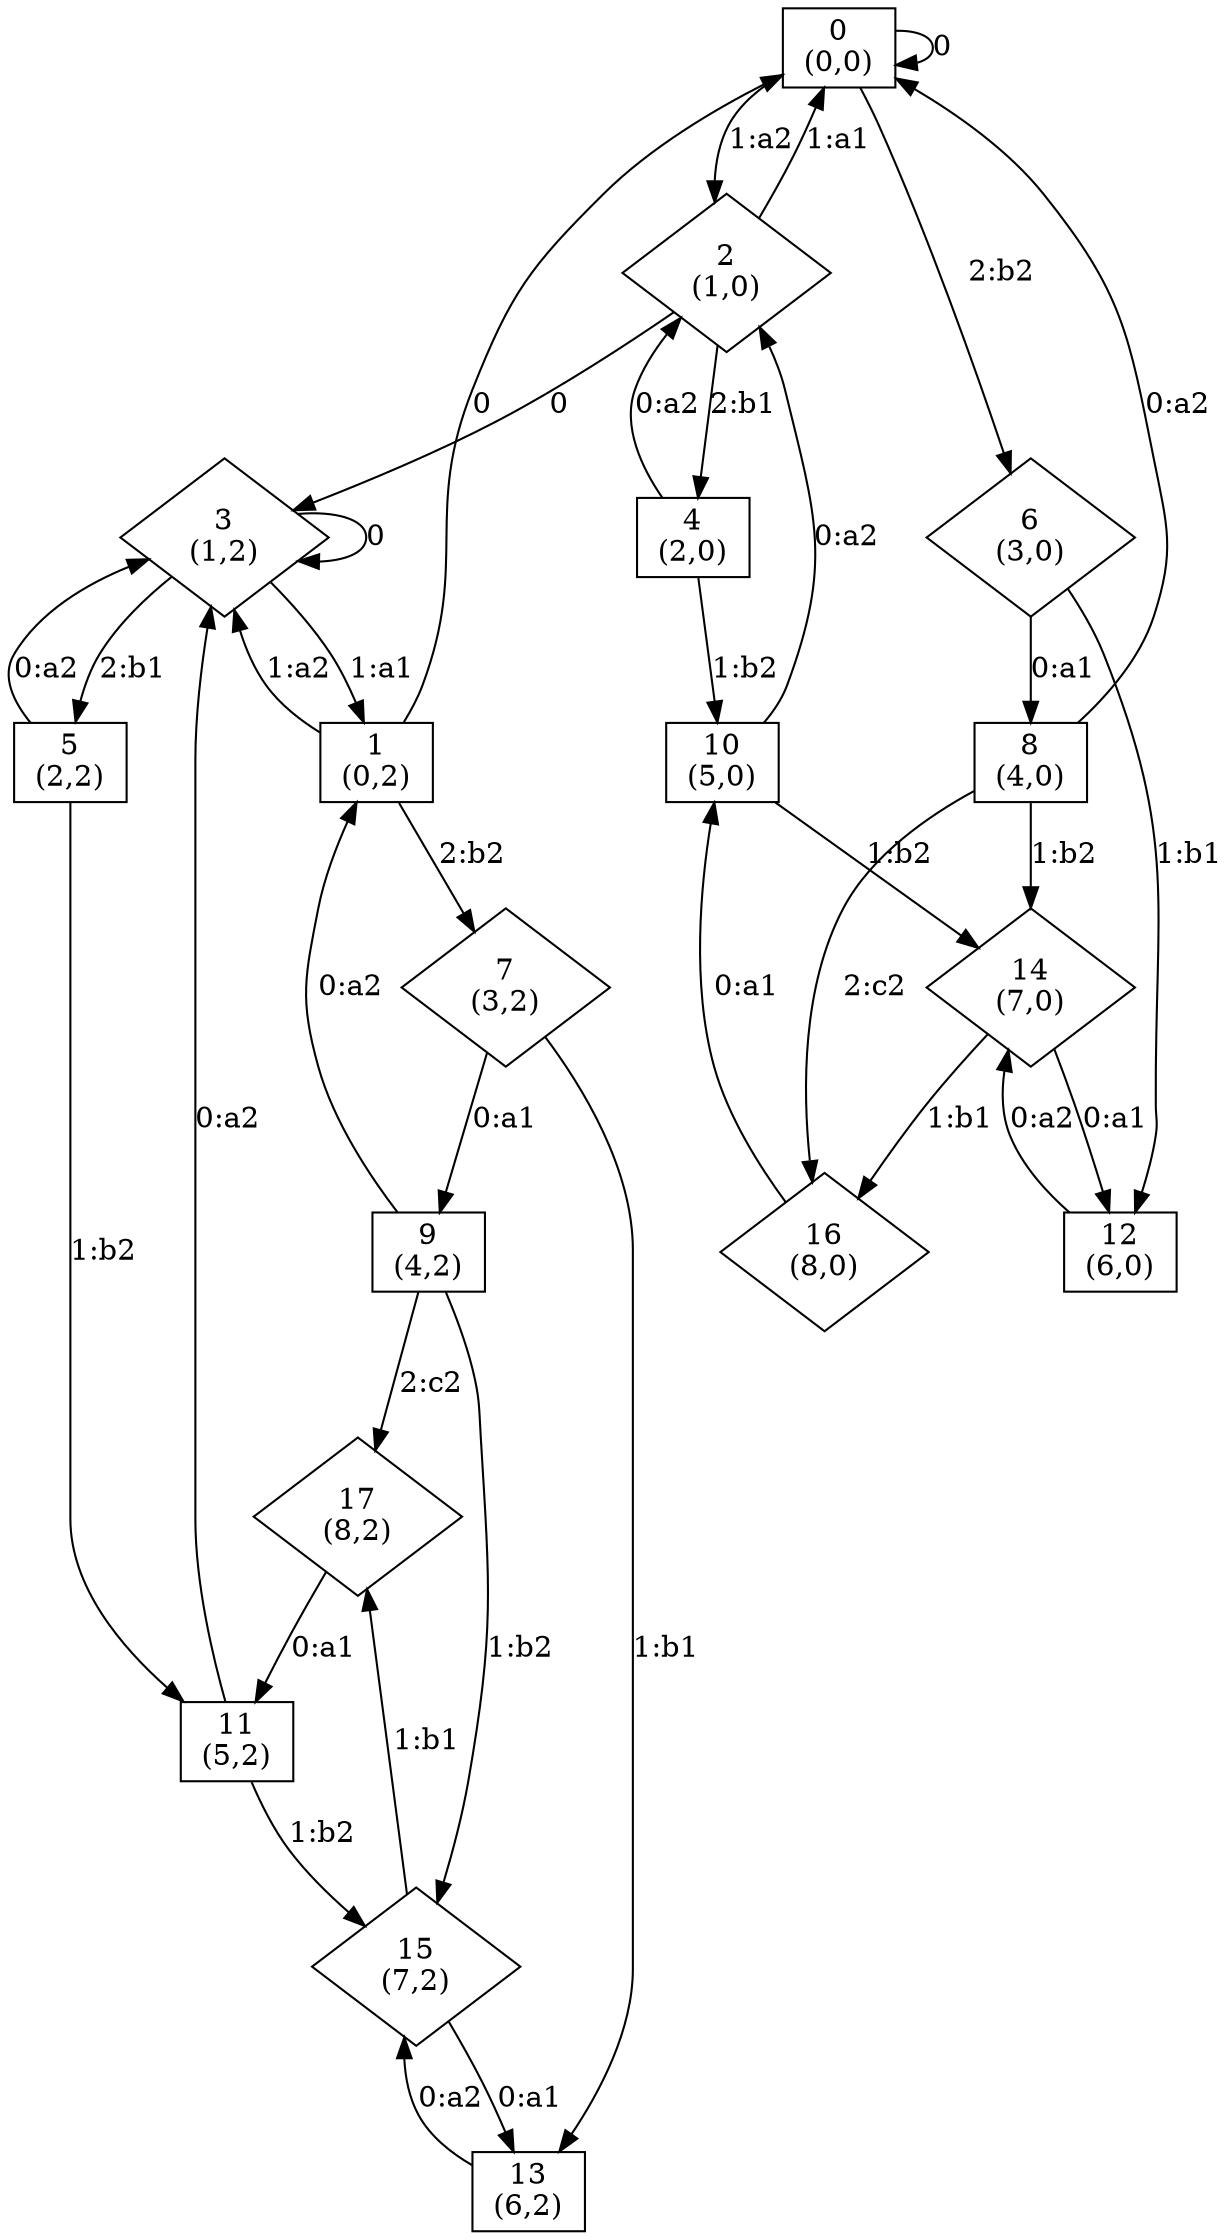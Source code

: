 digraph TG {
node [label="",shape="box"];
0 [label="0\n(0,0)"];
0 -> 0 [label="0"];
0 -> 2 [label="1:a2"];
0 -> 6 [label="2:b2"];
1 [label="1\n(0,2)"];
1 -> 0 [label="0"];
1 -> 3 [label="1:a2"];
1 -> 7 [label="2:b2"];
2 [label="2\n(1,0)",shape="diamond"];
2 -> 3 [label="0"];
2 -> 0 [label="1:a1"];
2 -> 4 [label="2:b1"];
3 [label="3\n(1,2)",shape="diamond"];
3 -> 3 [label="0"];
3 -> 1 [label="1:a1"];
3 -> 5 [label="2:b1"];
4 [label="4\n(2,0)"];
4 -> 2 [label="0:a2"];
4 -> 10 [label="1:b2"];
5 [label="5\n(2,2)"];
5 -> 3 [label="0:a2"];
5 -> 11 [label="1:b2"];
6 [label="6\n(3,0)",shape="diamond"];
6 -> 8 [label="0:a1"];
6 -> 12 [label="1:b1"];
7 [label="7\n(3,2)",shape="diamond"];
7 -> 9 [label="0:a1"];
7 -> 13 [label="1:b1"];
8 [label="8\n(4,0)"];
8 -> 0 [label="0:a2"];
8 -> 14 [label="1:b2"];
8 -> 16 [label="2:c2"];
9 [label="9\n(4,2)"];
9 -> 1 [label="0:a2"];
9 -> 15 [label="1:b2"];
9 -> 17 [label="2:c2"];
10 [label="10\n(5,0)"];
10 -> 2 [label="0:a2"];
10 -> 14 [label="1:b2"];
11 [label="11\n(5,2)"];
11 -> 3 [label="0:a2"];
11 -> 15 [label="1:b2"];
12 [label="12\n(6,0)"];
12 -> 14 [label="0:a2"];
13 [label="13\n(6,2)"];
13 -> 15 [label="0:a2"];
14 [label="14\n(7,0)",shape="diamond"];
14 -> 12 [label="0:a1"];
14 -> 16 [label="1:b1"];
15 [label="15\n(7,2)",shape="diamond"];
15 -> 13 [label="0:a1"];
15 -> 17 [label="1:b1"];
16 [label="16\n(8,0)",shape="diamond"];
16 -> 10 [label="0:a1"];
17 [label="17\n(8,2)",shape="diamond"];
17 -> 11 [label="0:a1"];
}
